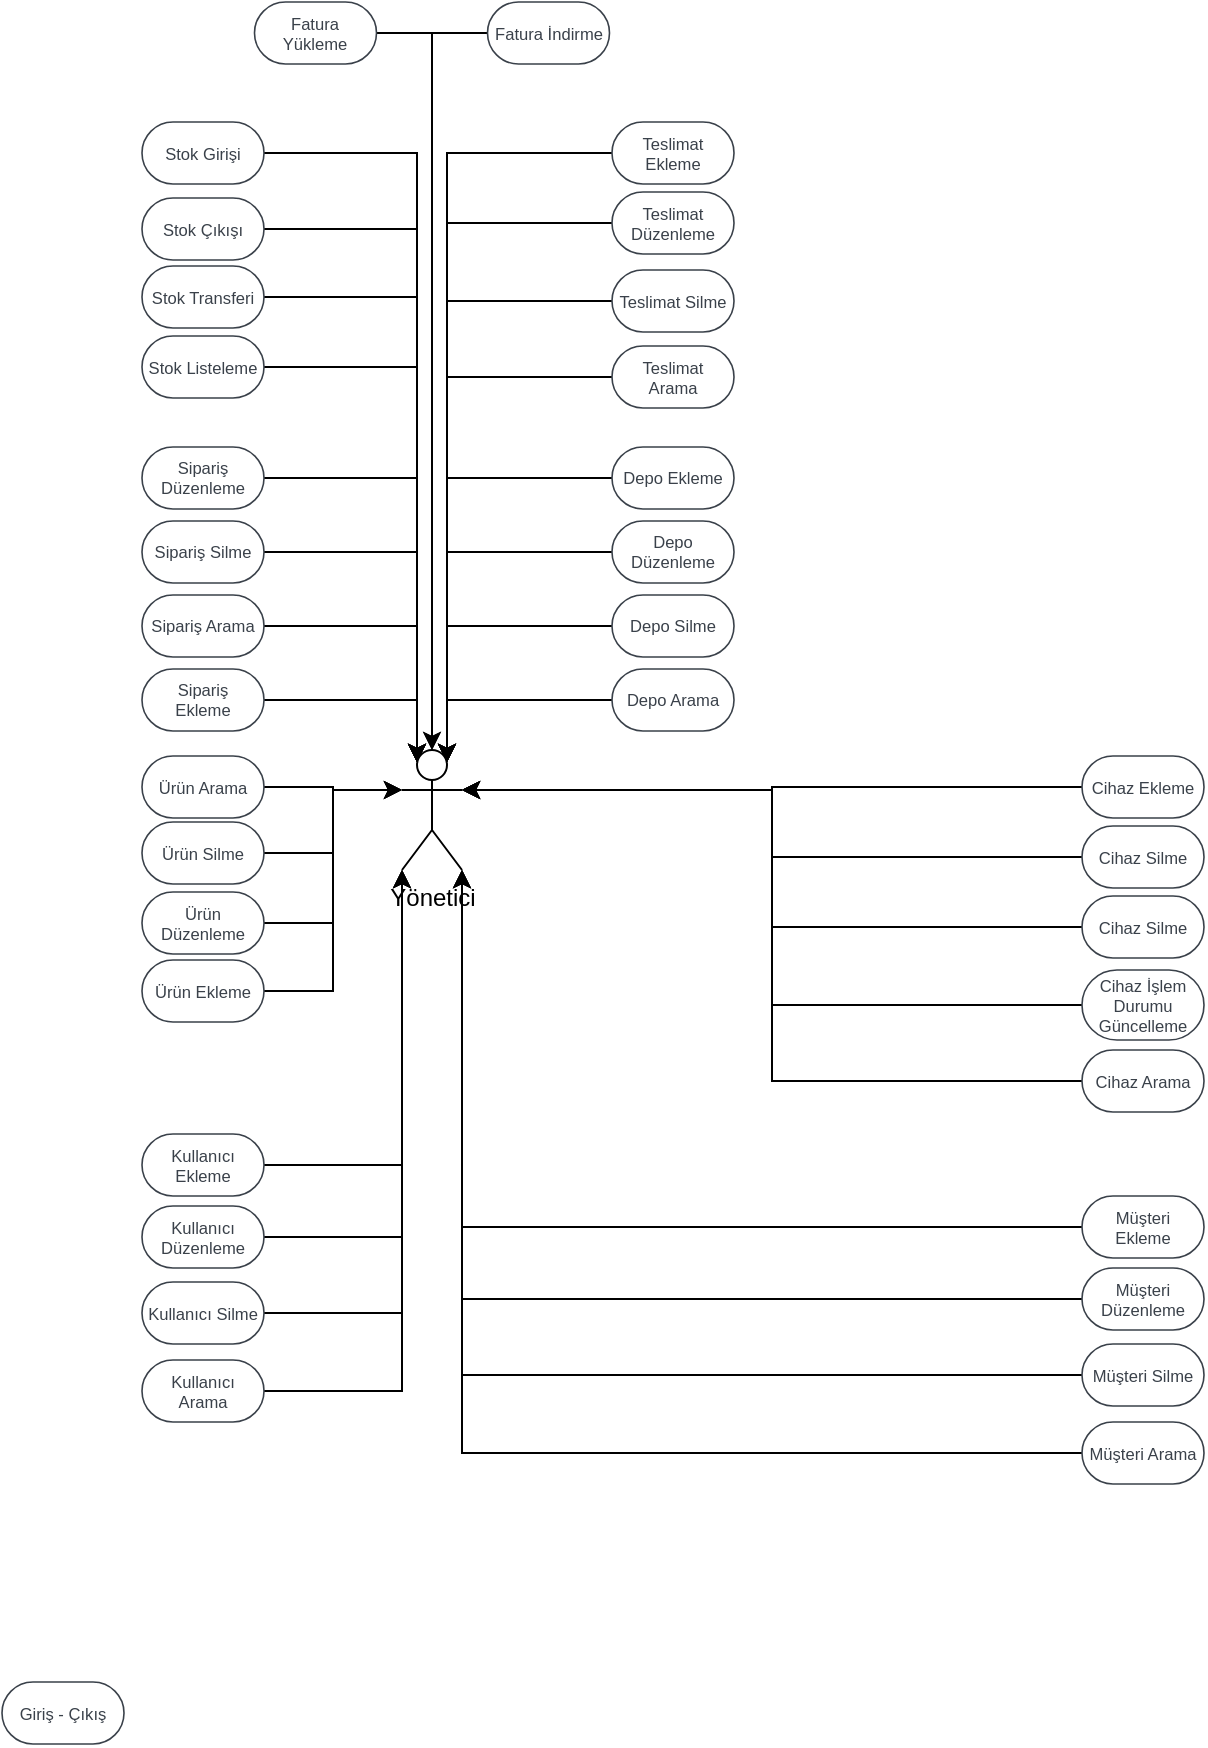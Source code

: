 <mxfile version="20.6.0" type="github">
  <diagram id="GX97laBKljAhxgyalebP" name="Page-1">
    <mxGraphModel dx="1113" dy="759" grid="1" gridSize="10" guides="1" tooltips="1" connect="1" arrows="1" fold="1" page="1" pageScale="1" pageWidth="850" pageHeight="1100" math="0" shadow="0">
      <root>
        <mxCell id="0" />
        <mxCell id="1" parent="0" />
        <mxCell id="jsp2VWqsweCaP6Wb34ue-1" value="Yönetici" style="shape=umlActor;verticalLabelPosition=bottom;verticalAlign=top;html=1;outlineConnect=0;" vertex="1" parent="1">
          <mxGeometry x="250" y="434" width="30" height="60" as="geometry" />
        </mxCell>
        <mxCell id="jsp2VWqsweCaP6Wb34ue-77" style="edgeStyle=orthogonalEdgeStyle;rounded=0;orthogonalLoop=1;jettySize=auto;html=1;exitX=0;exitY=0.5;exitDx=0;exitDy=0;entryX=0.75;entryY=0.1;entryDx=0;entryDy=0;entryPerimeter=0;" edge="1" parent="1" source="jsp2VWqsweCaP6Wb34ue-2" target="jsp2VWqsweCaP6Wb34ue-1">
          <mxGeometry relative="1" as="geometry" />
        </mxCell>
        <UserObject label="Depo Ekleme" lucidchartObjectId="a-s.I2qpJqMO" id="jsp2VWqsweCaP6Wb34ue-2">
          <mxCell style="html=1;overflow=block;blockSpacing=1;whiteSpace=wrap;rounded=1;arcSize=50;fontSize=8.3;fontColor=#3a414a;spacing=3.8;strokeColor=#3a414a;strokeOpacity=100;strokeWidth=0.8;" vertex="1" parent="1">
            <mxGeometry x="355" y="282.5" width="61" height="31" as="geometry" />
          </mxCell>
        </UserObject>
        <mxCell id="jsp2VWqsweCaP6Wb34ue-76" style="edgeStyle=orthogonalEdgeStyle;rounded=0;orthogonalLoop=1;jettySize=auto;html=1;exitX=0;exitY=0.5;exitDx=0;exitDy=0;entryX=0.75;entryY=0.1;entryDx=0;entryDy=0;entryPerimeter=0;" edge="1" parent="1" source="jsp2VWqsweCaP6Wb34ue-3" target="jsp2VWqsweCaP6Wb34ue-1">
          <mxGeometry relative="1" as="geometry" />
        </mxCell>
        <UserObject label="Depo Düzenleme" lucidchartObjectId="a-s.7ufJ06zU" id="jsp2VWqsweCaP6Wb34ue-3">
          <mxCell style="html=1;overflow=block;blockSpacing=1;whiteSpace=wrap;rounded=1;arcSize=50;fontSize=8.3;fontColor=#3a414a;spacing=3.8;strokeColor=#3a414a;strokeOpacity=100;strokeWidth=0.8;" vertex="1" parent="1">
            <mxGeometry x="355" y="319.5" width="61" height="31" as="geometry" />
          </mxCell>
        </UserObject>
        <mxCell id="jsp2VWqsweCaP6Wb34ue-75" style="edgeStyle=orthogonalEdgeStyle;rounded=0;orthogonalLoop=1;jettySize=auto;html=1;exitX=0;exitY=0.5;exitDx=0;exitDy=0;entryX=0.75;entryY=0.1;entryDx=0;entryDy=0;entryPerimeter=0;" edge="1" parent="1" source="jsp2VWqsweCaP6Wb34ue-4" target="jsp2VWqsweCaP6Wb34ue-1">
          <mxGeometry relative="1" as="geometry" />
        </mxCell>
        <UserObject label="Depo Silme" lucidchartObjectId="a-s.-1Q1gK8O" id="jsp2VWqsweCaP6Wb34ue-4">
          <mxCell style="html=1;overflow=block;blockSpacing=1;whiteSpace=wrap;rounded=1;arcSize=50;fontSize=8.3;fontColor=#3a414a;spacing=3.8;strokeColor=#3a414a;strokeOpacity=100;strokeWidth=0.8;" vertex="1" parent="1">
            <mxGeometry x="355" y="356.5" width="61" height="31" as="geometry" />
          </mxCell>
        </UserObject>
        <mxCell id="jsp2VWqsweCaP6Wb34ue-74" style="edgeStyle=orthogonalEdgeStyle;rounded=0;orthogonalLoop=1;jettySize=auto;html=1;exitX=0;exitY=0.5;exitDx=0;exitDy=0;entryX=0.75;entryY=0.1;entryDx=0;entryDy=0;entryPerimeter=0;" edge="1" parent="1" source="jsp2VWqsweCaP6Wb34ue-5" target="jsp2VWqsweCaP6Wb34ue-1">
          <mxGeometry relative="1" as="geometry" />
        </mxCell>
        <UserObject label="Depo Arama" lucidchartObjectId="a-s.gKLK~.5x" id="jsp2VWqsweCaP6Wb34ue-5">
          <mxCell style="html=1;overflow=block;blockSpacing=1;whiteSpace=wrap;rounded=1;arcSize=50;fontSize=8.3;fontColor=#3a414a;spacing=3.8;strokeColor=#3a414a;strokeOpacity=100;strokeWidth=0.8;" vertex="1" parent="1">
            <mxGeometry x="355" y="393.5" width="61" height="31" as="geometry" />
          </mxCell>
        </UserObject>
        <mxCell id="jsp2VWqsweCaP6Wb34ue-72" style="edgeStyle=orthogonalEdgeStyle;rounded=0;orthogonalLoop=1;jettySize=auto;html=1;exitX=0;exitY=0.5;exitDx=0;exitDy=0;entryX=1;entryY=0.333;entryDx=0;entryDy=0;entryPerimeter=0;" edge="1" parent="1" source="jsp2VWqsweCaP6Wb34ue-104" target="jsp2VWqsweCaP6Wb34ue-1">
          <mxGeometry relative="1" as="geometry">
            <mxPoint x="355" y="447.5" as="sourcePoint" />
          </mxGeometry>
        </mxCell>
        <mxCell id="jsp2VWqsweCaP6Wb34ue-71" style="edgeStyle=orthogonalEdgeStyle;rounded=0;orthogonalLoop=1;jettySize=auto;html=1;exitX=0;exitY=0.5;exitDx=0;exitDy=0;entryX=1;entryY=0.333;entryDx=0;entryDy=0;entryPerimeter=0;" edge="1" parent="1" source="jsp2VWqsweCaP6Wb34ue-105" target="jsp2VWqsweCaP6Wb34ue-1">
          <mxGeometry relative="1" as="geometry">
            <mxPoint x="355" y="485.5" as="sourcePoint" />
          </mxGeometry>
        </mxCell>
        <mxCell id="jsp2VWqsweCaP6Wb34ue-70" style="edgeStyle=orthogonalEdgeStyle;rounded=0;orthogonalLoop=1;jettySize=auto;html=1;exitX=0;exitY=0.5;exitDx=0;exitDy=0;entryX=1;entryY=0.333;entryDx=0;entryDy=0;entryPerimeter=0;" edge="1" parent="1" source="jsp2VWqsweCaP6Wb34ue-106" target="jsp2VWqsweCaP6Wb34ue-1">
          <mxGeometry relative="1" as="geometry">
            <mxPoint x="355" y="519.5" as="sourcePoint" />
          </mxGeometry>
        </mxCell>
        <mxCell id="jsp2VWqsweCaP6Wb34ue-69" style="edgeStyle=orthogonalEdgeStyle;rounded=0;orthogonalLoop=1;jettySize=auto;html=1;exitX=0;exitY=0.5;exitDx=0;exitDy=0;entryX=1;entryY=0.333;entryDx=0;entryDy=0;entryPerimeter=0;" edge="1" parent="1" source="jsp2VWqsweCaP6Wb34ue-107" target="jsp2VWqsweCaP6Wb34ue-1">
          <mxGeometry relative="1" as="geometry">
            <mxPoint x="355" y="554.5" as="sourcePoint" />
          </mxGeometry>
        </mxCell>
        <mxCell id="jsp2VWqsweCaP6Wb34ue-61" style="edgeStyle=orthogonalEdgeStyle;rounded=0;orthogonalLoop=1;jettySize=auto;html=1;exitX=1;exitY=0.5;exitDx=0;exitDy=0;entryX=0;entryY=0.333;entryDx=0;entryDy=0;entryPerimeter=0;" edge="1" parent="1" source="jsp2VWqsweCaP6Wb34ue-10" target="jsp2VWqsweCaP6Wb34ue-1">
          <mxGeometry relative="1" as="geometry" />
        </mxCell>
        <UserObject label="Ürün Ekleme" lucidchartObjectId="B5s.QRJc8NxZ" id="jsp2VWqsweCaP6Wb34ue-10">
          <mxCell style="html=1;overflow=block;blockSpacing=1;whiteSpace=wrap;rounded=1;arcSize=50;fontSize=8.3;fontColor=#3a414a;spacing=3.8;strokeColor=#3a414a;strokeOpacity=100;strokeWidth=0.8;" vertex="1" parent="1">
            <mxGeometry x="120" y="539" width="61" height="31" as="geometry" />
          </mxCell>
        </UserObject>
        <mxCell id="jsp2VWqsweCaP6Wb34ue-64" style="edgeStyle=orthogonalEdgeStyle;rounded=0;orthogonalLoop=1;jettySize=auto;html=1;exitX=1;exitY=0.5;exitDx=0;exitDy=0;entryX=0;entryY=0.333;entryDx=0;entryDy=0;entryPerimeter=0;" edge="1" parent="1" source="jsp2VWqsweCaP6Wb34ue-11" target="jsp2VWqsweCaP6Wb34ue-1">
          <mxGeometry relative="1" as="geometry" />
        </mxCell>
        <UserObject label="Ürün Düzenleme" lucidchartObjectId="B5s.3mlZhMGU" id="jsp2VWqsweCaP6Wb34ue-11">
          <mxCell style="html=1;overflow=block;blockSpacing=1;whiteSpace=wrap;rounded=1;arcSize=50;fontSize=8.3;fontColor=#3a414a;spacing=3.8;strokeColor=#3a414a;strokeOpacity=100;strokeWidth=0.8;" vertex="1" parent="1">
            <mxGeometry x="120" y="505" width="61" height="31" as="geometry" />
          </mxCell>
        </UserObject>
        <mxCell id="jsp2VWqsweCaP6Wb34ue-67" style="edgeStyle=orthogonalEdgeStyle;rounded=0;orthogonalLoop=1;jettySize=auto;html=1;exitX=1;exitY=0.5;exitDx=0;exitDy=0;entryX=0;entryY=0.333;entryDx=0;entryDy=0;entryPerimeter=0;" edge="1" parent="1" source="jsp2VWqsweCaP6Wb34ue-12" target="jsp2VWqsweCaP6Wb34ue-1">
          <mxGeometry relative="1" as="geometry" />
        </mxCell>
        <UserObject label="Ürün Silme" lucidchartObjectId="B5s.zzPBCbU0" id="jsp2VWqsweCaP6Wb34ue-12">
          <mxCell style="html=1;overflow=block;blockSpacing=1;whiteSpace=wrap;rounded=1;arcSize=50;fontSize=8.3;fontColor=#3a414a;spacing=3.8;strokeColor=#3a414a;strokeOpacity=100;strokeWidth=0.8;" vertex="1" parent="1">
            <mxGeometry x="120" y="470" width="61" height="31" as="geometry" />
          </mxCell>
        </UserObject>
        <mxCell id="jsp2VWqsweCaP6Wb34ue-68" style="edgeStyle=orthogonalEdgeStyle;rounded=0;orthogonalLoop=1;jettySize=auto;html=1;exitX=1;exitY=0.5;exitDx=0;exitDy=0;entryX=0;entryY=0.333;entryDx=0;entryDy=0;entryPerimeter=0;" edge="1" parent="1" source="jsp2VWqsweCaP6Wb34ue-13" target="jsp2VWqsweCaP6Wb34ue-1">
          <mxGeometry relative="1" as="geometry" />
        </mxCell>
        <UserObject label="Ürün Arama" lucidchartObjectId="B5s.GRuajvhI" id="jsp2VWqsweCaP6Wb34ue-13">
          <mxCell style="html=1;overflow=block;blockSpacing=1;whiteSpace=wrap;rounded=1;arcSize=50;fontSize=8.3;fontColor=#3a414a;spacing=3.8;strokeColor=#3a414a;strokeOpacity=100;strokeWidth=0.8;" vertex="1" parent="1">
            <mxGeometry x="120" y="437" width="61" height="31" as="geometry" />
          </mxCell>
        </UserObject>
        <mxCell id="jsp2VWqsweCaP6Wb34ue-98" style="edgeStyle=orthogonalEdgeStyle;rounded=0;orthogonalLoop=1;jettySize=auto;html=1;exitX=1;exitY=0.5;exitDx=0;exitDy=0;entryX=0.25;entryY=0.1;entryDx=0;entryDy=0;entryPerimeter=0;" edge="1" parent="1" source="jsp2VWqsweCaP6Wb34ue-14" target="jsp2VWqsweCaP6Wb34ue-1">
          <mxGeometry relative="1" as="geometry" />
        </mxCell>
        <UserObject label="Sipariş Ekleme" lucidchartObjectId="p6s.EYHV4PK5" id="jsp2VWqsweCaP6Wb34ue-14">
          <mxCell style="html=1;overflow=block;blockSpacing=1;whiteSpace=wrap;rounded=1;arcSize=50;fontSize=8.3;fontColor=#3a414a;spacing=3.8;strokeColor=#3a414a;strokeOpacity=100;strokeWidth=0.8;" vertex="1" parent="1">
            <mxGeometry x="120" y="393.5" width="61" height="31" as="geometry" />
          </mxCell>
        </UserObject>
        <mxCell id="jsp2VWqsweCaP6Wb34ue-95" style="edgeStyle=orthogonalEdgeStyle;rounded=0;orthogonalLoop=1;jettySize=auto;html=1;exitX=1;exitY=0.5;exitDx=0;exitDy=0;entryX=0.25;entryY=0.1;entryDx=0;entryDy=0;entryPerimeter=0;" edge="1" parent="1" source="jsp2VWqsweCaP6Wb34ue-15" target="jsp2VWqsweCaP6Wb34ue-1">
          <mxGeometry relative="1" as="geometry" />
        </mxCell>
        <UserObject label="Sipariş Düzenleme" lucidchartObjectId="p6s.C3QZ8i3m" id="jsp2VWqsweCaP6Wb34ue-15">
          <mxCell style="html=1;overflow=block;blockSpacing=1;whiteSpace=wrap;rounded=1;arcSize=50;fontSize=8.3;fontColor=#3a414a;spacing=3.8;strokeColor=#3a414a;strokeOpacity=100;strokeWidth=0.8;" vertex="1" parent="1">
            <mxGeometry x="120" y="282.5" width="61" height="31" as="geometry" />
          </mxCell>
        </UserObject>
        <mxCell id="jsp2VWqsweCaP6Wb34ue-96" style="edgeStyle=orthogonalEdgeStyle;rounded=0;orthogonalLoop=1;jettySize=auto;html=1;exitX=1;exitY=0.5;exitDx=0;exitDy=0;entryX=0.25;entryY=0.1;entryDx=0;entryDy=0;entryPerimeter=0;" edge="1" parent="1" source="jsp2VWqsweCaP6Wb34ue-16" target="jsp2VWqsweCaP6Wb34ue-1">
          <mxGeometry relative="1" as="geometry" />
        </mxCell>
        <UserObject label="Sipariş Silme" lucidchartObjectId="p6s.LbholtrD" id="jsp2VWqsweCaP6Wb34ue-16">
          <mxCell style="html=1;overflow=block;blockSpacing=1;whiteSpace=wrap;rounded=1;arcSize=50;fontSize=8.3;fontColor=#3a414a;spacing=3.8;strokeColor=#3a414a;strokeOpacity=100;strokeWidth=0.8;" vertex="1" parent="1">
            <mxGeometry x="120" y="319.5" width="61" height="31" as="geometry" />
          </mxCell>
        </UserObject>
        <mxCell id="jsp2VWqsweCaP6Wb34ue-97" style="edgeStyle=orthogonalEdgeStyle;rounded=0;orthogonalLoop=1;jettySize=auto;html=1;exitX=1;exitY=0.5;exitDx=0;exitDy=0;entryX=0.25;entryY=0.1;entryDx=0;entryDy=0;entryPerimeter=0;" edge="1" parent="1" source="jsp2VWqsweCaP6Wb34ue-17" target="jsp2VWqsweCaP6Wb34ue-1">
          <mxGeometry relative="1" as="geometry" />
        </mxCell>
        <UserObject label="Sipariş Arama" lucidchartObjectId="p6s.-OFRZk6v" id="jsp2VWqsweCaP6Wb34ue-17">
          <mxCell style="html=1;overflow=block;blockSpacing=1;whiteSpace=wrap;rounded=1;arcSize=50;fontSize=8.3;fontColor=#3a414a;spacing=3.8;strokeColor=#3a414a;strokeOpacity=100;strokeWidth=0.8;" vertex="1" parent="1">
            <mxGeometry x="120" y="356.5" width="61" height="31" as="geometry" />
          </mxCell>
        </UserObject>
        <mxCell id="jsp2VWqsweCaP6Wb34ue-49" style="edgeStyle=orthogonalEdgeStyle;rounded=0;orthogonalLoop=1;jettySize=auto;html=1;exitX=1;exitY=0.5;exitDx=0;exitDy=0;entryX=0;entryY=1;entryDx=0;entryDy=0;entryPerimeter=0;" edge="1" parent="1" source="jsp2VWqsweCaP6Wb34ue-18" target="jsp2VWqsweCaP6Wb34ue-1">
          <mxGeometry relative="1" as="geometry" />
        </mxCell>
        <UserObject label="Kullanıcı Ekleme" lucidchartObjectId="_bt.EAOu5YOW" id="jsp2VWqsweCaP6Wb34ue-18">
          <mxCell style="html=1;overflow=block;blockSpacing=1;whiteSpace=wrap;rounded=1;arcSize=50;fontSize=8.3;fontColor=#3a414a;spacing=3.8;strokeColor=#3a414a;strokeOpacity=100;strokeWidth=0.8;" vertex="1" parent="1">
            <mxGeometry x="120" y="626" width="61" height="31" as="geometry" />
          </mxCell>
        </UserObject>
        <mxCell id="jsp2VWqsweCaP6Wb34ue-50" style="edgeStyle=orthogonalEdgeStyle;rounded=0;orthogonalLoop=1;jettySize=auto;html=1;exitX=1;exitY=0.5;exitDx=0;exitDy=0;entryX=0;entryY=1;entryDx=0;entryDy=0;entryPerimeter=0;" edge="1" parent="1" source="jsp2VWqsweCaP6Wb34ue-19" target="jsp2VWqsweCaP6Wb34ue-1">
          <mxGeometry relative="1" as="geometry" />
        </mxCell>
        <UserObject label="Kullanıcı Düzenleme" lucidchartObjectId="_bt.1iulkLtT" id="jsp2VWqsweCaP6Wb34ue-19">
          <mxCell style="html=1;overflow=block;blockSpacing=1;whiteSpace=wrap;rounded=1;arcSize=50;fontSize=8.3;fontColor=#3a414a;spacing=3.8;strokeColor=#3a414a;strokeOpacity=100;strokeWidth=0.8;" vertex="1" parent="1">
            <mxGeometry x="120" y="662" width="61" height="31" as="geometry" />
          </mxCell>
        </UserObject>
        <mxCell id="jsp2VWqsweCaP6Wb34ue-51" style="edgeStyle=orthogonalEdgeStyle;rounded=0;orthogonalLoop=1;jettySize=auto;html=1;exitX=1;exitY=0.5;exitDx=0;exitDy=0;entryX=0;entryY=1;entryDx=0;entryDy=0;entryPerimeter=0;" edge="1" parent="1" source="jsp2VWqsweCaP6Wb34ue-20" target="jsp2VWqsweCaP6Wb34ue-1">
          <mxGeometry relative="1" as="geometry" />
        </mxCell>
        <UserObject label="Kullanıcı Silme" lucidchartObjectId="_bt.ZVVN.h_G" id="jsp2VWqsweCaP6Wb34ue-20">
          <mxCell style="html=1;overflow=block;blockSpacing=1;whiteSpace=wrap;rounded=1;arcSize=50;fontSize=8.3;fontColor=#3a414a;spacing=3.8;strokeColor=#3a414a;strokeOpacity=100;strokeWidth=0.8;" vertex="1" parent="1">
            <mxGeometry x="120" y="700" width="61" height="31" as="geometry" />
          </mxCell>
        </UserObject>
        <mxCell id="jsp2VWqsweCaP6Wb34ue-54" style="edgeStyle=orthogonalEdgeStyle;rounded=0;orthogonalLoop=1;jettySize=auto;html=1;exitX=1;exitY=0.5;exitDx=0;exitDy=0;entryX=0;entryY=1;entryDx=0;entryDy=0;entryPerimeter=0;" edge="1" parent="1" source="jsp2VWqsweCaP6Wb34ue-21" target="jsp2VWqsweCaP6Wb34ue-1">
          <mxGeometry relative="1" as="geometry" />
        </mxCell>
        <UserObject label="Kullanıcı Arama" lucidchartObjectId="_bt.IvIy977M" id="jsp2VWqsweCaP6Wb34ue-21">
          <mxCell style="html=1;overflow=block;blockSpacing=1;whiteSpace=wrap;rounded=1;arcSize=50;fontSize=8.3;fontColor=#3a414a;spacing=3.8;strokeColor=#3a414a;strokeOpacity=100;strokeWidth=0.8;" vertex="1" parent="1">
            <mxGeometry x="120" y="739" width="61" height="31" as="geometry" />
          </mxCell>
        </UserObject>
        <mxCell id="jsp2VWqsweCaP6Wb34ue-55" style="edgeStyle=orthogonalEdgeStyle;rounded=0;orthogonalLoop=1;jettySize=auto;html=1;exitX=0;exitY=0.5;exitDx=0;exitDy=0;entryX=1;entryY=1;entryDx=0;entryDy=0;entryPerimeter=0;" edge="1" parent="1" source="jsp2VWqsweCaP6Wb34ue-22" target="jsp2VWqsweCaP6Wb34ue-1">
          <mxGeometry relative="1" as="geometry" />
        </mxCell>
        <UserObject label="Müşteri Ekleme" lucidchartObjectId="i0s.TDTxCB0v" id="jsp2VWqsweCaP6Wb34ue-22">
          <mxCell style="html=1;overflow=block;blockSpacing=1;whiteSpace=wrap;rounded=1;arcSize=50;fontSize=8.3;fontColor=#3a414a;spacing=3.8;strokeColor=#3a414a;strokeOpacity=100;strokeWidth=0.8;" vertex="1" parent="1">
            <mxGeometry x="590" y="657" width="61" height="31" as="geometry" />
          </mxCell>
        </UserObject>
        <mxCell id="jsp2VWqsweCaP6Wb34ue-58" style="edgeStyle=orthogonalEdgeStyle;rounded=0;orthogonalLoop=1;jettySize=auto;html=1;exitX=0;exitY=0.5;exitDx=0;exitDy=0;entryX=1;entryY=1;entryDx=0;entryDy=0;entryPerimeter=0;" edge="1" parent="1" source="jsp2VWqsweCaP6Wb34ue-23" target="jsp2VWqsweCaP6Wb34ue-1">
          <mxGeometry relative="1" as="geometry" />
        </mxCell>
        <UserObject label="Müşteri Düzenleme" lucidchartObjectId="z0s.LFrxyv2f" id="jsp2VWqsweCaP6Wb34ue-23">
          <mxCell style="html=1;overflow=block;blockSpacing=1;whiteSpace=wrap;rounded=1;arcSize=50;fontSize=8.3;fontColor=#3a414a;spacing=3.8;strokeColor=#3a414a;strokeOpacity=100;strokeWidth=0.8;" vertex="1" parent="1">
            <mxGeometry x="590" y="693" width="61" height="31" as="geometry" />
          </mxCell>
        </UserObject>
        <mxCell id="jsp2VWqsweCaP6Wb34ue-59" style="edgeStyle=orthogonalEdgeStyle;rounded=0;orthogonalLoop=1;jettySize=auto;html=1;exitX=0;exitY=0.5;exitDx=0;exitDy=0;entryX=1;entryY=1;entryDx=0;entryDy=0;entryPerimeter=0;" edge="1" parent="1" source="jsp2VWqsweCaP6Wb34ue-24" target="jsp2VWqsweCaP6Wb34ue-1">
          <mxGeometry relative="1" as="geometry" />
        </mxCell>
        <UserObject label="Müşteri Silme" lucidchartObjectId="M0s.lD5n58F~" id="jsp2VWqsweCaP6Wb34ue-24">
          <mxCell style="html=1;overflow=block;blockSpacing=1;whiteSpace=wrap;rounded=1;arcSize=50;fontSize=8.3;fontColor=#3a414a;spacing=3.8;strokeColor=#3a414a;strokeOpacity=100;strokeWidth=0.8;" vertex="1" parent="1">
            <mxGeometry x="590" y="731" width="61" height="31" as="geometry" />
          </mxCell>
        </UserObject>
        <mxCell id="jsp2VWqsweCaP6Wb34ue-60" style="edgeStyle=orthogonalEdgeStyle;rounded=0;orthogonalLoop=1;jettySize=auto;html=1;exitX=0;exitY=0.5;exitDx=0;exitDy=0;entryX=1;entryY=1;entryDx=0;entryDy=0;entryPerimeter=0;" edge="1" parent="1" source="jsp2VWqsweCaP6Wb34ue-25" target="jsp2VWqsweCaP6Wb34ue-1">
          <mxGeometry relative="1" as="geometry" />
        </mxCell>
        <UserObject label="Müşteri Arama" lucidchartObjectId="70s.dFlyOoFN" id="jsp2VWqsweCaP6Wb34ue-25">
          <mxCell style="html=1;overflow=block;blockSpacing=1;whiteSpace=wrap;rounded=1;arcSize=50;fontSize=8.3;fontColor=#3a414a;spacing=3.8;strokeColor=#3a414a;strokeOpacity=100;strokeWidth=0.8;" vertex="1" parent="1">
            <mxGeometry x="590" y="770" width="61" height="31" as="geometry" />
          </mxCell>
        </UserObject>
        <UserObject label="Giriş - Çıkış" lucidchartObjectId="0Zs.tnArjqmo" id="jsp2VWqsweCaP6Wb34ue-26">
          <mxCell style="html=1;overflow=block;blockSpacing=1;whiteSpace=wrap;rounded=1;arcSize=50;fontSize=8.3;fontColor=#3a414a;spacing=3.8;strokeColor=#3a414a;strokeOpacity=100;strokeWidth=0.8;" vertex="1" parent="1">
            <mxGeometry x="50" y="900" width="61" height="31" as="geometry" />
          </mxCell>
        </UserObject>
        <mxCell id="jsp2VWqsweCaP6Wb34ue-88" style="edgeStyle=orthogonalEdgeStyle;rounded=0;orthogonalLoop=1;jettySize=auto;html=1;exitX=1;exitY=0.5;exitDx=0;exitDy=0;entryX=0.25;entryY=0.1;entryDx=0;entryDy=0;entryPerimeter=0;" edge="1" parent="1" source="jsp2VWqsweCaP6Wb34ue-109" target="jsp2VWqsweCaP6Wb34ue-1">
          <mxGeometry relative="1" as="geometry">
            <mxPoint x="181.0" y="90" as="sourcePoint" />
          </mxGeometry>
        </mxCell>
        <mxCell id="jsp2VWqsweCaP6Wb34ue-91" style="edgeStyle=orthogonalEdgeStyle;rounded=0;orthogonalLoop=1;jettySize=auto;html=1;exitX=1;exitY=0.5;exitDx=0;exitDy=0;entryX=0.25;entryY=0.1;entryDx=0;entryDy=0;entryPerimeter=0;" edge="1" parent="1" source="jsp2VWqsweCaP6Wb34ue-110" target="jsp2VWqsweCaP6Wb34ue-1">
          <mxGeometry relative="1" as="geometry">
            <mxPoint x="181.0" y="125" as="sourcePoint" />
          </mxGeometry>
        </mxCell>
        <mxCell id="jsp2VWqsweCaP6Wb34ue-92" style="edgeStyle=orthogonalEdgeStyle;rounded=0;orthogonalLoop=1;jettySize=auto;html=1;exitX=1;exitY=0.5;exitDx=0;exitDy=0;entryX=0.25;entryY=0.1;entryDx=0;entryDy=0;entryPerimeter=0;" edge="1" parent="1" source="jsp2VWqsweCaP6Wb34ue-111" target="jsp2VWqsweCaP6Wb34ue-1">
          <mxGeometry relative="1" as="geometry">
            <mxPoint x="181.0" y="160" as="sourcePoint" />
          </mxGeometry>
        </mxCell>
        <mxCell id="jsp2VWqsweCaP6Wb34ue-93" style="edgeStyle=orthogonalEdgeStyle;rounded=0;orthogonalLoop=1;jettySize=auto;html=1;exitX=1;exitY=0.5;exitDx=0;exitDy=0;entryX=0.25;entryY=0.1;entryDx=0;entryDy=0;entryPerimeter=0;" edge="1" parent="1" source="jsp2VWqsweCaP6Wb34ue-112" target="jsp2VWqsweCaP6Wb34ue-1">
          <mxGeometry relative="1" as="geometry">
            <mxPoint x="181.0" y="199" as="sourcePoint" />
          </mxGeometry>
        </mxCell>
        <mxCell id="jsp2VWqsweCaP6Wb34ue-85" style="edgeStyle=orthogonalEdgeStyle;rounded=0;orthogonalLoop=1;jettySize=auto;html=1;exitX=0;exitY=0.5;exitDx=0;exitDy=0;entryX=0.75;entryY=0.1;entryDx=0;entryDy=0;entryPerimeter=0;" edge="1" parent="1" source="jsp2VWqsweCaP6Wb34ue-32" target="jsp2VWqsweCaP6Wb34ue-1">
          <mxGeometry relative="1" as="geometry" />
        </mxCell>
        <UserObject label="Teslimat Ekleme" lucidchartObjectId="f7s.-EfkPfgr" id="jsp2VWqsweCaP6Wb34ue-32">
          <mxCell style="html=1;overflow=block;blockSpacing=1;whiteSpace=wrap;rounded=1;arcSize=50;fontSize=8.3;fontColor=#3a414a;spacing=3.8;strokeColor=#3a414a;strokeOpacity=100;strokeWidth=0.8;" vertex="1" parent="1">
            <mxGeometry x="355" y="120" width="61" height="31" as="geometry" />
          </mxCell>
        </UserObject>
        <mxCell id="jsp2VWqsweCaP6Wb34ue-82" style="edgeStyle=orthogonalEdgeStyle;rounded=0;orthogonalLoop=1;jettySize=auto;html=1;exitX=0;exitY=0.5;exitDx=0;exitDy=0;entryX=0.75;entryY=0.1;entryDx=0;entryDy=0;entryPerimeter=0;" edge="1" parent="1" source="jsp2VWqsweCaP6Wb34ue-33" target="jsp2VWqsweCaP6Wb34ue-1">
          <mxGeometry relative="1" as="geometry" />
        </mxCell>
        <UserObject label="Teslimat Düzenleme" lucidchartObjectId="f7s.vcixs6qH" id="jsp2VWqsweCaP6Wb34ue-33">
          <mxCell style="html=1;overflow=block;blockSpacing=1;whiteSpace=wrap;rounded=1;arcSize=50;fontSize=8.3;fontColor=#3a414a;spacing=3.8;strokeColor=#3a414a;strokeOpacity=100;strokeWidth=0.8;" vertex="1" parent="1">
            <mxGeometry x="355" y="155" width="61" height="31" as="geometry" />
          </mxCell>
        </UserObject>
        <mxCell id="jsp2VWqsweCaP6Wb34ue-81" style="edgeStyle=orthogonalEdgeStyle;rounded=0;orthogonalLoop=1;jettySize=auto;html=1;exitX=0;exitY=0.5;exitDx=0;exitDy=0;entryX=0.75;entryY=0.1;entryDx=0;entryDy=0;entryPerimeter=0;" edge="1" parent="1" source="jsp2VWqsweCaP6Wb34ue-34" target="jsp2VWqsweCaP6Wb34ue-1">
          <mxGeometry relative="1" as="geometry" />
        </mxCell>
        <UserObject label="Teslimat Silme" lucidchartObjectId="f7s.hW4BKUfR" id="jsp2VWqsweCaP6Wb34ue-34">
          <mxCell style="html=1;overflow=block;blockSpacing=1;whiteSpace=wrap;rounded=1;arcSize=50;fontSize=8.3;fontColor=#3a414a;spacing=3.8;strokeColor=#3a414a;strokeOpacity=100;strokeWidth=0.8;" vertex="1" parent="1">
            <mxGeometry x="355" y="194" width="61" height="31" as="geometry" />
          </mxCell>
        </UserObject>
        <mxCell id="jsp2VWqsweCaP6Wb34ue-78" style="edgeStyle=orthogonalEdgeStyle;rounded=0;orthogonalLoop=1;jettySize=auto;html=1;exitX=0;exitY=0.5;exitDx=0;exitDy=0;entryX=0.75;entryY=0.1;entryDx=0;entryDy=0;entryPerimeter=0;" edge="1" parent="1" source="jsp2VWqsweCaP6Wb34ue-35" target="jsp2VWqsweCaP6Wb34ue-1">
          <mxGeometry relative="1" as="geometry" />
        </mxCell>
        <UserObject label="Teslimat Arama" lucidchartObjectId="f7s.~vwPSNcU" id="jsp2VWqsweCaP6Wb34ue-35">
          <mxCell style="html=1;overflow=block;blockSpacing=1;whiteSpace=wrap;rounded=1;arcSize=50;fontSize=8.3;fontColor=#3a414a;spacing=3.8;strokeColor=#3a414a;strokeOpacity=100;strokeWidth=0.8;" vertex="1" parent="1">
            <mxGeometry x="355" y="232" width="61" height="31" as="geometry" />
          </mxCell>
        </UserObject>
        <mxCell id="jsp2VWqsweCaP6Wb34ue-86" style="edgeStyle=orthogonalEdgeStyle;rounded=0;orthogonalLoop=1;jettySize=auto;html=1;exitX=0;exitY=0.5;exitDx=0;exitDy=0;entryX=0.5;entryY=0;entryDx=0;entryDy=0;entryPerimeter=0;" edge="1" parent="1" source="jsp2VWqsweCaP6Wb34ue-36" target="jsp2VWqsweCaP6Wb34ue-1">
          <mxGeometry relative="1" as="geometry" />
        </mxCell>
        <UserObject label="Fatura İndirme" lucidchartObjectId="mdt.RYnQXD7v" id="jsp2VWqsweCaP6Wb34ue-36">
          <mxCell style="html=1;overflow=block;blockSpacing=1;whiteSpace=wrap;rounded=1;arcSize=50;fontSize=8.3;fontColor=#3a414a;spacing=3.8;strokeColor=#3a414a;strokeOpacity=100;strokeWidth=0.8;" vertex="1" parent="1">
            <mxGeometry x="292.75" y="60" width="61" height="31" as="geometry" />
          </mxCell>
        </UserObject>
        <mxCell id="jsp2VWqsweCaP6Wb34ue-87" style="edgeStyle=orthogonalEdgeStyle;rounded=0;orthogonalLoop=1;jettySize=auto;html=1;exitX=1;exitY=0.5;exitDx=0;exitDy=0;entryX=0.5;entryY=0;entryDx=0;entryDy=0;entryPerimeter=0;" edge="1" parent="1" source="jsp2VWqsweCaP6Wb34ue-37" target="jsp2VWqsweCaP6Wb34ue-1">
          <mxGeometry relative="1" as="geometry" />
        </mxCell>
        <UserObject label="Fatura Yükleme" lucidchartObjectId="mdt.A7MLtNvZ" id="jsp2VWqsweCaP6Wb34ue-37">
          <mxCell style="html=1;overflow=block;blockSpacing=1;whiteSpace=wrap;rounded=1;arcSize=50;fontSize=8.3;fontColor=#3a414a;spacing=3.8;strokeColor=#3a414a;strokeOpacity=100;strokeWidth=0.8;" vertex="1" parent="1">
            <mxGeometry x="176.25" y="60" width="61" height="31" as="geometry" />
          </mxCell>
        </UserObject>
        <UserObject label="Cihaz Ekleme" lucidchartObjectId="d1s.QiXtfND0" id="jsp2VWqsweCaP6Wb34ue-104">
          <mxCell style="html=1;overflow=block;blockSpacing=1;whiteSpace=wrap;rounded=1;arcSize=50;fontSize=8.3;fontColor=#3a414a;spacing=3.8;strokeColor=#3a414a;strokeOpacity=100;strokeWidth=0.8;" vertex="1" parent="1">
            <mxGeometry x="590" y="437" width="61" height="31" as="geometry" />
          </mxCell>
        </UserObject>
        <UserObject label="Cihaz Silme" lucidchartObjectId="N3s.tND~ThNB" id="jsp2VWqsweCaP6Wb34ue-105">
          <mxCell style="html=1;overflow=block;blockSpacing=1;whiteSpace=wrap;rounded=1;arcSize=50;fontSize=8.3;fontColor=#3a414a;spacing=3.8;strokeColor=#3a414a;strokeOpacity=100;strokeWidth=0.8;" vertex="1" parent="1">
            <mxGeometry x="590" y="472" width="61" height="31" as="geometry" />
          </mxCell>
        </UserObject>
        <UserObject label="Cihaz Silme" lucidchartObjectId="U3s.0Qj-5Mvt" id="jsp2VWqsweCaP6Wb34ue-106">
          <mxCell style="html=1;overflow=block;blockSpacing=1;whiteSpace=wrap;rounded=1;arcSize=50;fontSize=8.3;fontColor=#3a414a;spacing=3.8;strokeColor=#3a414a;strokeOpacity=100;strokeWidth=0.8;" vertex="1" parent="1">
            <mxGeometry x="590" y="507" width="61" height="31" as="geometry" />
          </mxCell>
        </UserObject>
        <UserObject label="Cihaz İşlem Durumu Güncelleme" lucidchartObjectId="t4s.c9_w_xju" id="jsp2VWqsweCaP6Wb34ue-107">
          <mxCell style="html=1;overflow=block;blockSpacing=1;whiteSpace=wrap;rounded=1;arcSize=50;fontSize=8.3;fontColor=#3a414a;spacing=3.8;strokeColor=#3a414a;strokeOpacity=100;strokeWidth=0.8;" vertex="1" parent="1">
            <mxGeometry x="590" y="544" width="61" height="35" as="geometry" />
          </mxCell>
        </UserObject>
        <mxCell id="jsp2VWqsweCaP6Wb34ue-113" style="edgeStyle=orthogonalEdgeStyle;rounded=0;orthogonalLoop=1;jettySize=auto;html=1;exitX=0;exitY=0.5;exitDx=0;exitDy=0;entryX=1;entryY=0.333;entryDx=0;entryDy=0;entryPerimeter=0;" edge="1" parent="1" source="jsp2VWqsweCaP6Wb34ue-108" target="jsp2VWqsweCaP6Wb34ue-1">
          <mxGeometry relative="1" as="geometry" />
        </mxCell>
        <UserObject label="Cihaz Arama" lucidchartObjectId="a5s.o8t2odPd" id="jsp2VWqsweCaP6Wb34ue-108">
          <mxCell style="html=1;overflow=block;blockSpacing=1;whiteSpace=wrap;rounded=1;arcSize=50;fontSize=8.3;fontColor=#3a414a;spacing=3.8;strokeColor=#3a414a;strokeOpacity=100;strokeWidth=0.8;" vertex="1" parent="1">
            <mxGeometry x="590" y="584" width="61" height="31" as="geometry" />
          </mxCell>
        </UserObject>
        <UserObject label="Stok Girişi" lucidchartObjectId="Kat.Uqt6mMRg" id="jsp2VWqsweCaP6Wb34ue-109">
          <mxCell style="html=1;overflow=block;blockSpacing=1;whiteSpace=wrap;rounded=1;arcSize=50;fontSize=8.3;fontColor=#3a414a;spacing=3.8;strokeColor=#3a414a;strokeOpacity=100;strokeWidth=0.8;" vertex="1" parent="1">
            <mxGeometry x="120" y="120" width="61" height="31" as="geometry" />
          </mxCell>
        </UserObject>
        <UserObject label="Stok Çıkışı" lucidchartObjectId="Kat.-K~Ax66Y" id="jsp2VWqsweCaP6Wb34ue-110">
          <mxCell style="html=1;overflow=block;blockSpacing=1;whiteSpace=wrap;rounded=1;arcSize=50;fontSize=8.3;fontColor=#3a414a;spacing=3.8;strokeColor=#3a414a;strokeOpacity=100;strokeWidth=0.8;" vertex="1" parent="1">
            <mxGeometry x="120" y="158" width="61" height="31" as="geometry" />
          </mxCell>
        </UserObject>
        <UserObject label="Stok Transferi" lucidchartObjectId="Kat.GpBRgQls" id="jsp2VWqsweCaP6Wb34ue-111">
          <mxCell style="html=1;overflow=block;blockSpacing=1;whiteSpace=wrap;rounded=1;arcSize=50;fontSize=8.3;fontColor=#3a414a;spacing=3.8;strokeColor=#3a414a;strokeOpacity=100;strokeWidth=0.8;" vertex="1" parent="1">
            <mxGeometry x="120" y="192" width="61" height="31" as="geometry" />
          </mxCell>
        </UserObject>
        <UserObject label="Stok Listeleme" lucidchartObjectId="Kat.opbxb-5l" id="jsp2VWqsweCaP6Wb34ue-112">
          <mxCell style="html=1;overflow=block;blockSpacing=1;whiteSpace=wrap;rounded=1;arcSize=50;fontSize=8.3;fontColor=#3a414a;spacing=3.8;strokeColor=#3a414a;strokeOpacity=100;strokeWidth=0.8;" vertex="1" parent="1">
            <mxGeometry x="120" y="227" width="61" height="31" as="geometry" />
          </mxCell>
        </UserObject>
      </root>
    </mxGraphModel>
  </diagram>
</mxfile>
